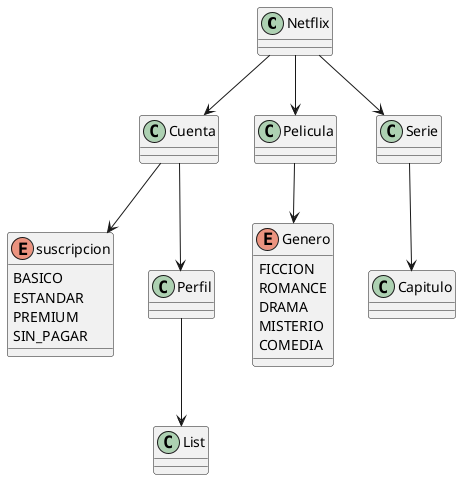 @startuml
'https://plantuml.com/class-diagram


Netflix --> Cuenta
Netflix --> Pelicula
Pelicula --> Genero
Netflix --> Serie
Serie --> Capitulo
Cuenta --> suscripcion
Cuenta --> Perfil
Perfil --> List

class Netflix {
}
enum suscripcion{
    BASICO
    ESTANDAR
    PREMIUM
    SIN_PAGAR
}
enum Genero {
    FICCION
    ROMANCE
    DRAMA
    MISTERIO
    COMEDIA
}


@enduml